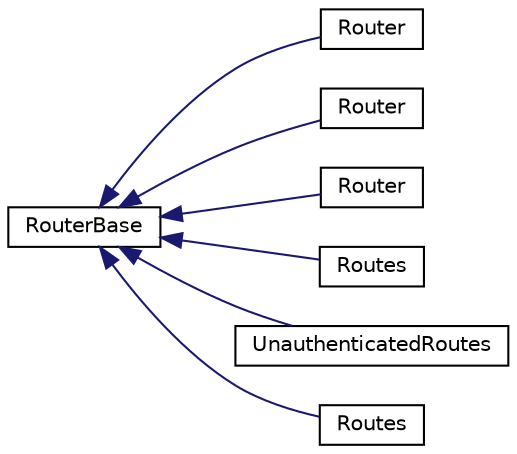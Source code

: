 digraph "Graphical Class Hierarchy"
{
  edge [fontname="Helvetica",fontsize="10",labelfontname="Helvetica",labelfontsize="10"];
  node [fontname="Helvetica",fontsize="10",shape=record];
  rankdir="LR";
  Node0 [label="RouterBase",height=0.2,width=0.4,color="black", fillcolor="white", style="filled",URL="$class_app_1_1_router_base.html"];
  Node0 -> Node1 [dir="back",color="midnightblue",fontsize="10",style="solid",fontname="Helvetica"];
  Node1 [label="Router",height=0.2,width=0.4,color="black", fillcolor="white", style="filled",URL="$class_app_1_1_lists_1_1_router.html"];
  Node0 -> Node2 [dir="back",color="midnightblue",fontsize="10",style="solid",fontname="Helvetica"];
  Node2 [label="Router",height=0.2,width=0.4,color="black", fillcolor="white", style="filled",URL="$class_app_1_1_product_1_1_router.html"];
  Node0 -> Node3 [dir="back",color="midnightblue",fontsize="10",style="solid",fontname="Helvetica"];
  Node3 [label="Router",height=0.2,width=0.4,color="black", fillcolor="white", style="filled",URL="$class_app_1_1_search_1_1_router.html"];
  Node0 -> Node4 [dir="back",color="midnightblue",fontsize="10",style="solid",fontname="Helvetica"];
  Node4 [label="Routes",height=0.2,width=0.4,color="black", fillcolor="white", style="filled",URL="$class_app_1_1_user_1_1_routes.html"];
  Node0 -> Node5 [dir="back",color="midnightblue",fontsize="10",style="solid",fontname="Helvetica"];
  Node5 [label="UnauthenticatedRoutes",height=0.2,width=0.4,color="black", fillcolor="white", style="filled",URL="$class_app_1_1_user_1_1_unauthenticated_routes.html"];
  Node0 -> Node6 [dir="back",color="midnightblue",fontsize="10",style="solid",fontname="Helvetica"];
  Node6 [label="Routes",height=0.2,width=0.4,color="black", fillcolor="white", style="filled",URL="$class_app_1_1_user_settings_1_1_routes.html"];
}

